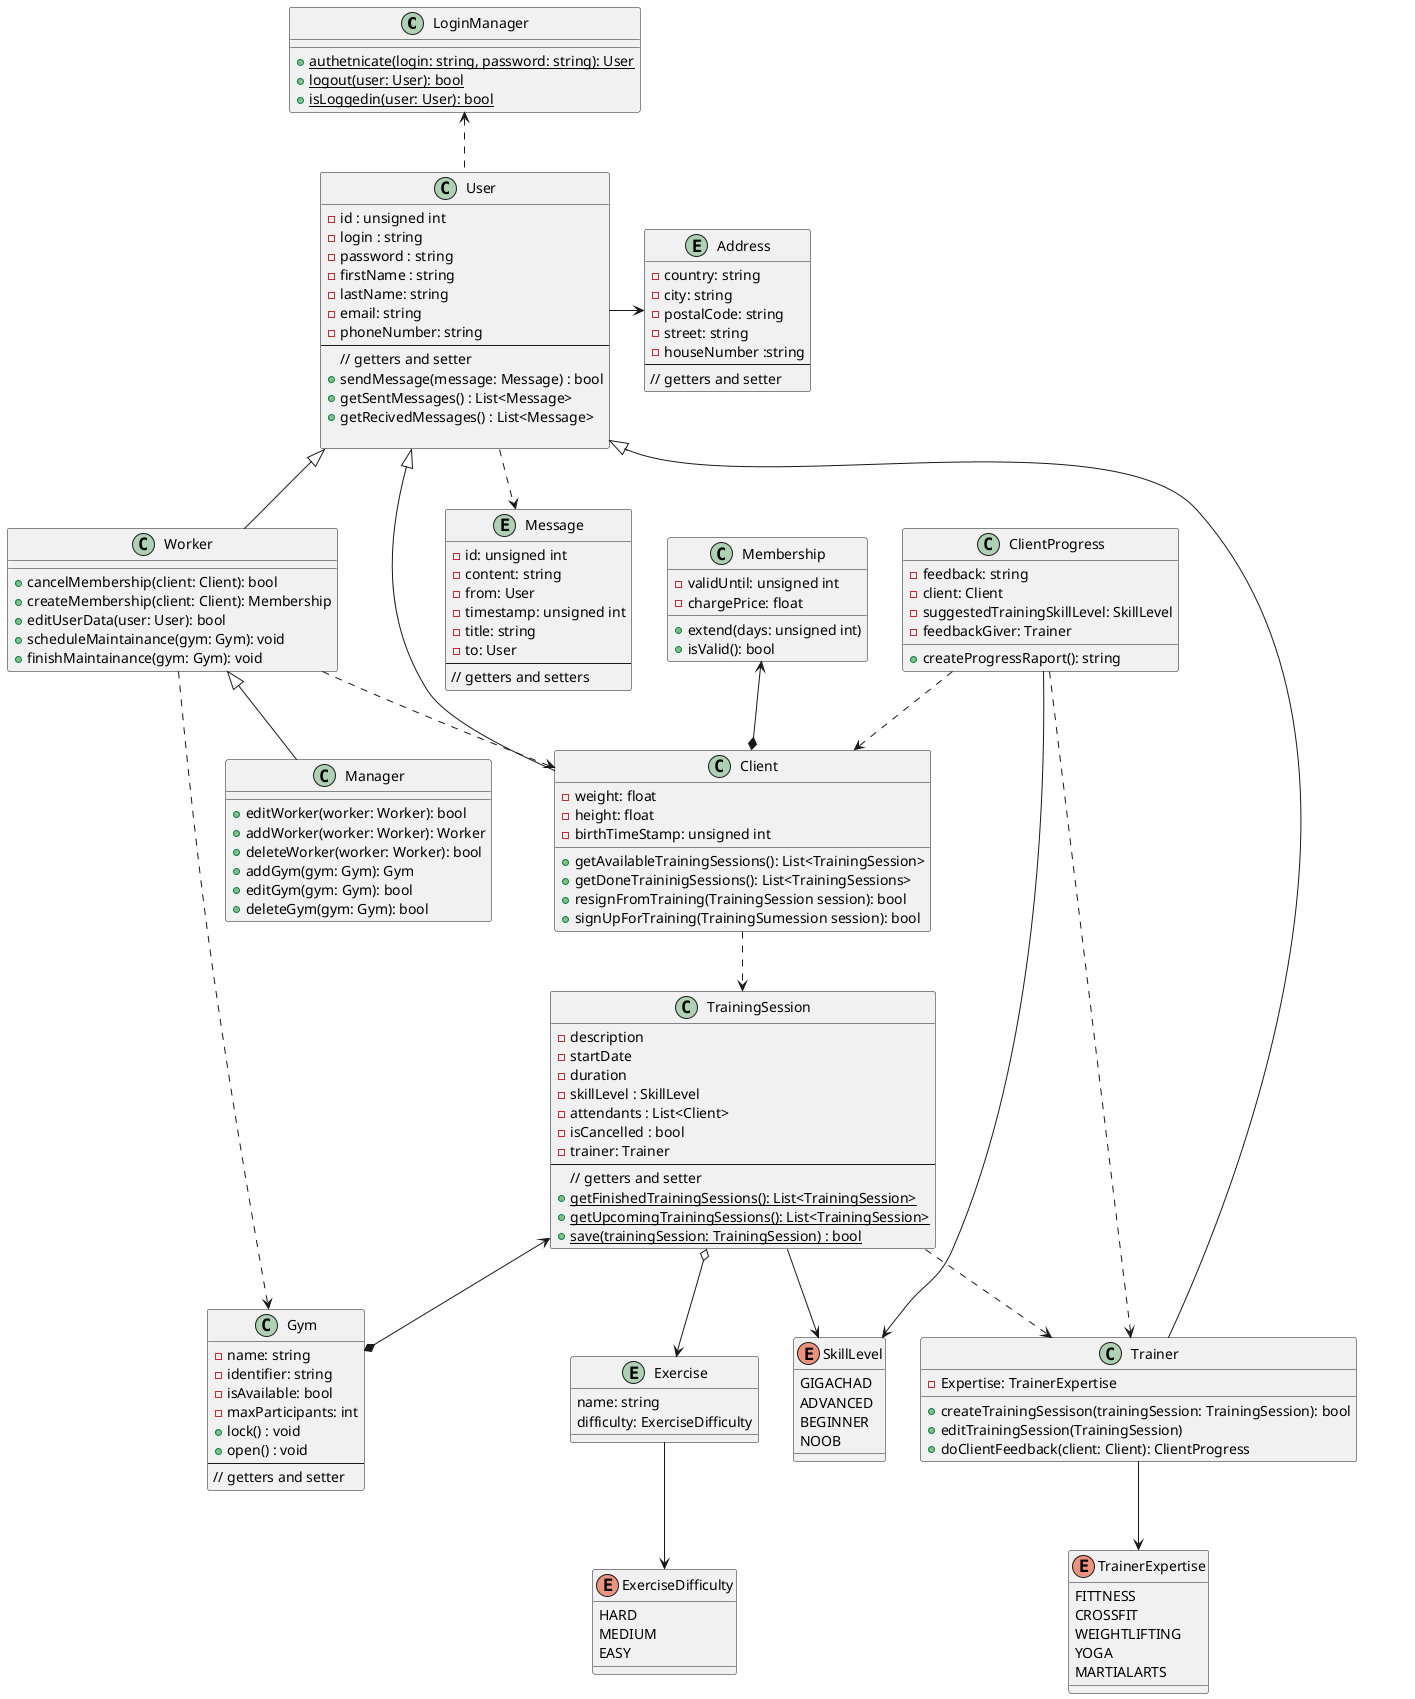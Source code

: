 @startuml

class LoginManager{
    + {static} authetnicate(login: string, password: string): User
    + {static} logout(user: User): bool
    + {static} isLoggedin(user: User): bool
}

entity Address {
  - country: string
  - city: string
  - postalCode: string
  - street: string
  - houseNumber :string
  --
  // getters and setter
}

entity Message{
    - id: unsigned int
    - content: string
    - from: User
    - timestamp: unsigned int
    - title: string
    - to: User
    --
    // getters and setters
}


class User {
  - id : unsigned int
  - login : string
  - password : string
  - firstName : string
  - lastName: string
  - email: string
  - phoneNumber: string
  --
  // getters and setter
  + sendMessage(message: Message) : bool
  + getSentMessages() : List<Message>
  + getRecivedMessages() : List<Message> 

}

class Membership {
  - validUntil: unsigned int
  - chargePrice: float
  + extend(days: unsigned int)
  + isValid(): bool
}

class Gym {
  - name: string
  - identifier: string
  - isAvailable: bool
  - maxParticipants: int
  + lock() : void
  + open() : void
  --
  // getters and setter
}

class TrainingSession {
  - description
  - startDate
  - duration
  - skillLevel : SkillLevel
  - attendants : List<Client>
  - isCancelled : bool
  - trainer: Trainer
  --
  // getters and setter
    + {static} getFinishedTrainingSessions(): List<TrainingSession>
    + {static} getUpcomingTrainingSessions(): List<TrainingSession>
    + {static} save(trainingSession: TrainingSession) : bool
}

class Trainer{
  - Expertise: TrainerExpertise
  + createTrainingSessison(trainingSession: TrainingSession): bool
  + editTrainingSession(TrainingSession)
  + doClientFeedback(client: Client): ClientProgress
  
}

class ClientProgress{
  - feedback: string
  - client: Client
  - suggestedTrainingSkillLevel: SkillLevel
  - feedbackGiver: Trainer
  + createProgressRaport(): string
}

ClientProgress -.> Trainer 
ClientProgress --> SkillLevel
ClientProgress -.> Client


TrainingSession -.> Trainer
TrainingSession <--* Gym
User -.> Message
LoginManager <.- User


TrainingSession --> SkillLevel

enum SkillLevel{
    GIGACHAD
    ADVANCED
    BEGINNER
    NOOB
}

enum ExerciseDifficulty{
    HARD
    MEDIUM
    EASY
}

entity Exercise{
    name: string
    difficulty: ExerciseDifficulty
}

enum TrainerExpertise{
  FITTNESS
  CROSSFIT
  WEIGHTLIFTING
  YOGA
  MARTIALARTS
}

Trainer --> TrainerExpertise

Exercise --> ExerciseDifficulty

TrainingSession o--> Exercise

class Client {
    - weight: float
    - height: float
    - birthTimeStamp: unsigned int
    + getAvailableTrainingSessions(): List<TrainingSession>
    + getDoneTraininigSessions(): List<TrainingSessions>
    + resignFromTraining(TrainingSession session): bool
    + signUpForTraining(TrainingSumession session): bool
}

class Worker{
  + cancelMembership(client: Client): bool
  + createMembership(client: Client): Membership
  + editUserData(user: User): bool
  + scheduleMaintainance(gym: Gym): void
  + finishMaintainance(gym: Gym): void
}

Worker -.> Client
Worker -.> Gym

class Manager{
  + editWorker(worker: Worker): bool
  + addWorker(worker: Worker): Worker
  + deleteWorker(worker: Worker): bool
  + addGym(gym: Gym): Gym
  + editGym(gym: Gym): bool
  + deleteGym(gym: Gym): bool
}

Client -.> TrainingSession

Membership <--* Client
User -> Address

User <|-- Client
Worker <|-- Manager
User <|-- Trainer
User <|-- Worker

@enduml
